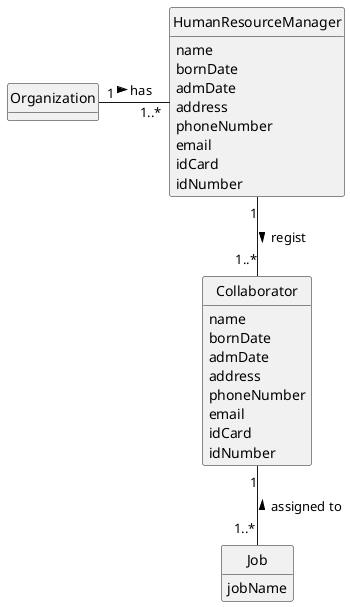@startuml
skinparam monochrome true
skinparam packageStyle rectangle
skinparam shadowing false

skinparam classAttributeIconSize 0

hide circle
hide methods

class Organization {
}

class HumanResourceManager {
    name
    bornDate
    admDate
    address
    phoneNumber
    email
    idCard
    idNumber
}

class Collaborator {
    name
    bornDate
    admDate
    address
    phoneNumber
    email
    idCard
    idNumber
}

class Job {
    jobName
}

Organization "1" - "1..*" HumanResourceManager: has >
HumanResourceManager "1" -- "1..*" Collaborator : regist >
Collaborator "1" -- "1..*" Job : assigned to <
@enduml